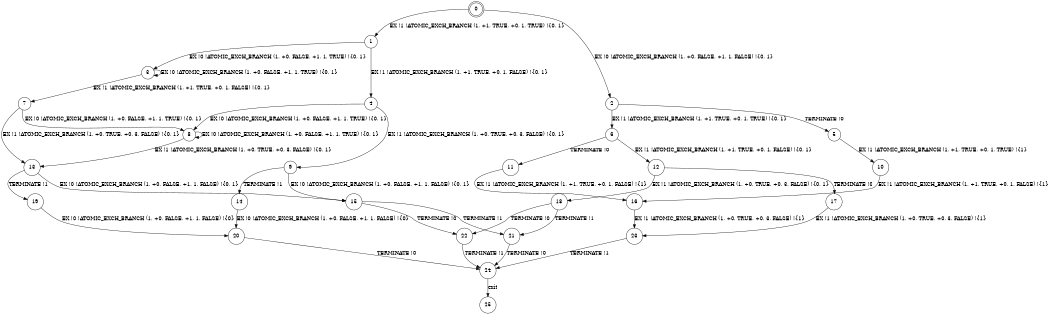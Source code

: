 digraph BCG {
size = "7, 10.5";
center = TRUE;
node [shape = circle];
0 [peripheries = 2];
0 -> 1 [label = "EX !1 !ATOMIC_EXCH_BRANCH (1, +1, TRUE, +0, 1, TRUE) !{0, 1}"];
0 -> 2 [label = "EX !0 !ATOMIC_EXCH_BRANCH (1, +0, FALSE, +1, 1, FALSE) !{0, 1}"];
1 -> 3 [label = "EX !0 !ATOMIC_EXCH_BRANCH (1, +0, FALSE, +1, 1, TRUE) !{0, 1}"];
1 -> 4 [label = "EX !1 !ATOMIC_EXCH_BRANCH (1, +1, TRUE, +0, 1, FALSE) !{0, 1}"];
2 -> 5 [label = "TERMINATE !0"];
2 -> 6 [label = "EX !1 !ATOMIC_EXCH_BRANCH (1, +1, TRUE, +0, 1, TRUE) !{0, 1}"];
3 -> 7 [label = "EX !1 !ATOMIC_EXCH_BRANCH (1, +1, TRUE, +0, 1, FALSE) !{0, 1}"];
3 -> 3 [label = "EX !0 !ATOMIC_EXCH_BRANCH (1, +0, FALSE, +1, 1, TRUE) !{0, 1}"];
4 -> 8 [label = "EX !0 !ATOMIC_EXCH_BRANCH (1, +0, FALSE, +1, 1, TRUE) !{0, 1}"];
4 -> 9 [label = "EX !1 !ATOMIC_EXCH_BRANCH (1, +0, TRUE, +0, 3, FALSE) !{0, 1}"];
5 -> 10 [label = "EX !1 !ATOMIC_EXCH_BRANCH (1, +1, TRUE, +0, 1, TRUE) !{1}"];
6 -> 11 [label = "TERMINATE !0"];
6 -> 12 [label = "EX !1 !ATOMIC_EXCH_BRANCH (1, +1, TRUE, +0, 1, FALSE) !{0, 1}"];
7 -> 13 [label = "EX !1 !ATOMIC_EXCH_BRANCH (1, +0, TRUE, +0, 3, FALSE) !{0, 1}"];
7 -> 8 [label = "EX !0 !ATOMIC_EXCH_BRANCH (1, +0, FALSE, +1, 1, TRUE) !{0, 1}"];
8 -> 13 [label = "EX !1 !ATOMIC_EXCH_BRANCH (1, +0, TRUE, +0, 3, FALSE) !{0, 1}"];
8 -> 8 [label = "EX !0 !ATOMIC_EXCH_BRANCH (1, +0, FALSE, +1, 1, TRUE) !{0, 1}"];
9 -> 14 [label = "TERMINATE !1"];
9 -> 15 [label = "EX !0 !ATOMIC_EXCH_BRANCH (1, +0, FALSE, +1, 1, FALSE) !{0, 1}"];
10 -> 16 [label = "EX !1 !ATOMIC_EXCH_BRANCH (1, +1, TRUE, +0, 1, FALSE) !{1}"];
11 -> 16 [label = "EX !1 !ATOMIC_EXCH_BRANCH (1, +1, TRUE, +0, 1, FALSE) !{1}"];
12 -> 17 [label = "TERMINATE !0"];
12 -> 18 [label = "EX !1 !ATOMIC_EXCH_BRANCH (1, +0, TRUE, +0, 3, FALSE) !{0, 1}"];
13 -> 19 [label = "TERMINATE !1"];
13 -> 15 [label = "EX !0 !ATOMIC_EXCH_BRANCH (1, +0, FALSE, +1, 1, FALSE) !{0, 1}"];
14 -> 20 [label = "EX !0 !ATOMIC_EXCH_BRANCH (1, +0, FALSE, +1, 1, FALSE) !{0}"];
15 -> 21 [label = "TERMINATE !1"];
15 -> 22 [label = "TERMINATE !0"];
16 -> 23 [label = "EX !1 !ATOMIC_EXCH_BRANCH (1, +0, TRUE, +0, 3, FALSE) !{1}"];
17 -> 23 [label = "EX !1 !ATOMIC_EXCH_BRANCH (1, +0, TRUE, +0, 3, FALSE) !{1}"];
18 -> 21 [label = "TERMINATE !1"];
18 -> 22 [label = "TERMINATE !0"];
19 -> 20 [label = "EX !0 !ATOMIC_EXCH_BRANCH (1, +0, FALSE, +1, 1, FALSE) !{0}"];
20 -> 24 [label = "TERMINATE !0"];
21 -> 24 [label = "TERMINATE !0"];
22 -> 24 [label = "TERMINATE !1"];
23 -> 24 [label = "TERMINATE !1"];
24 -> 25 [label = "exit"];
}

